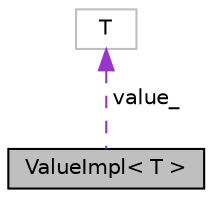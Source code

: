 digraph "ValueImpl&lt; T &gt;"
{
 // INTERACTIVE_SVG=YES
 // LATEX_PDF_SIZE
  edge [fontname="Helvetica",fontsize="10",labelfontname="Helvetica",labelfontsize="10"];
  node [fontname="Helvetica",fontsize="10",shape=record];
  Node1 [label="ValueImpl\< T \>",height=0.2,width=0.4,color="black", fillcolor="grey75", style="filled", fontcolor="black",tooltip="The template ValueImpl is the concrete implementation of any value type."];
  Node2 -> Node1 [dir="back",color="darkorchid3",fontsize="10",style="dashed",label=" value_" ,fontname="Helvetica"];
  Node2 [label="T",height=0.2,width=0.4,color="grey75", fillcolor="white", style="filled",tooltip=" "];
}
